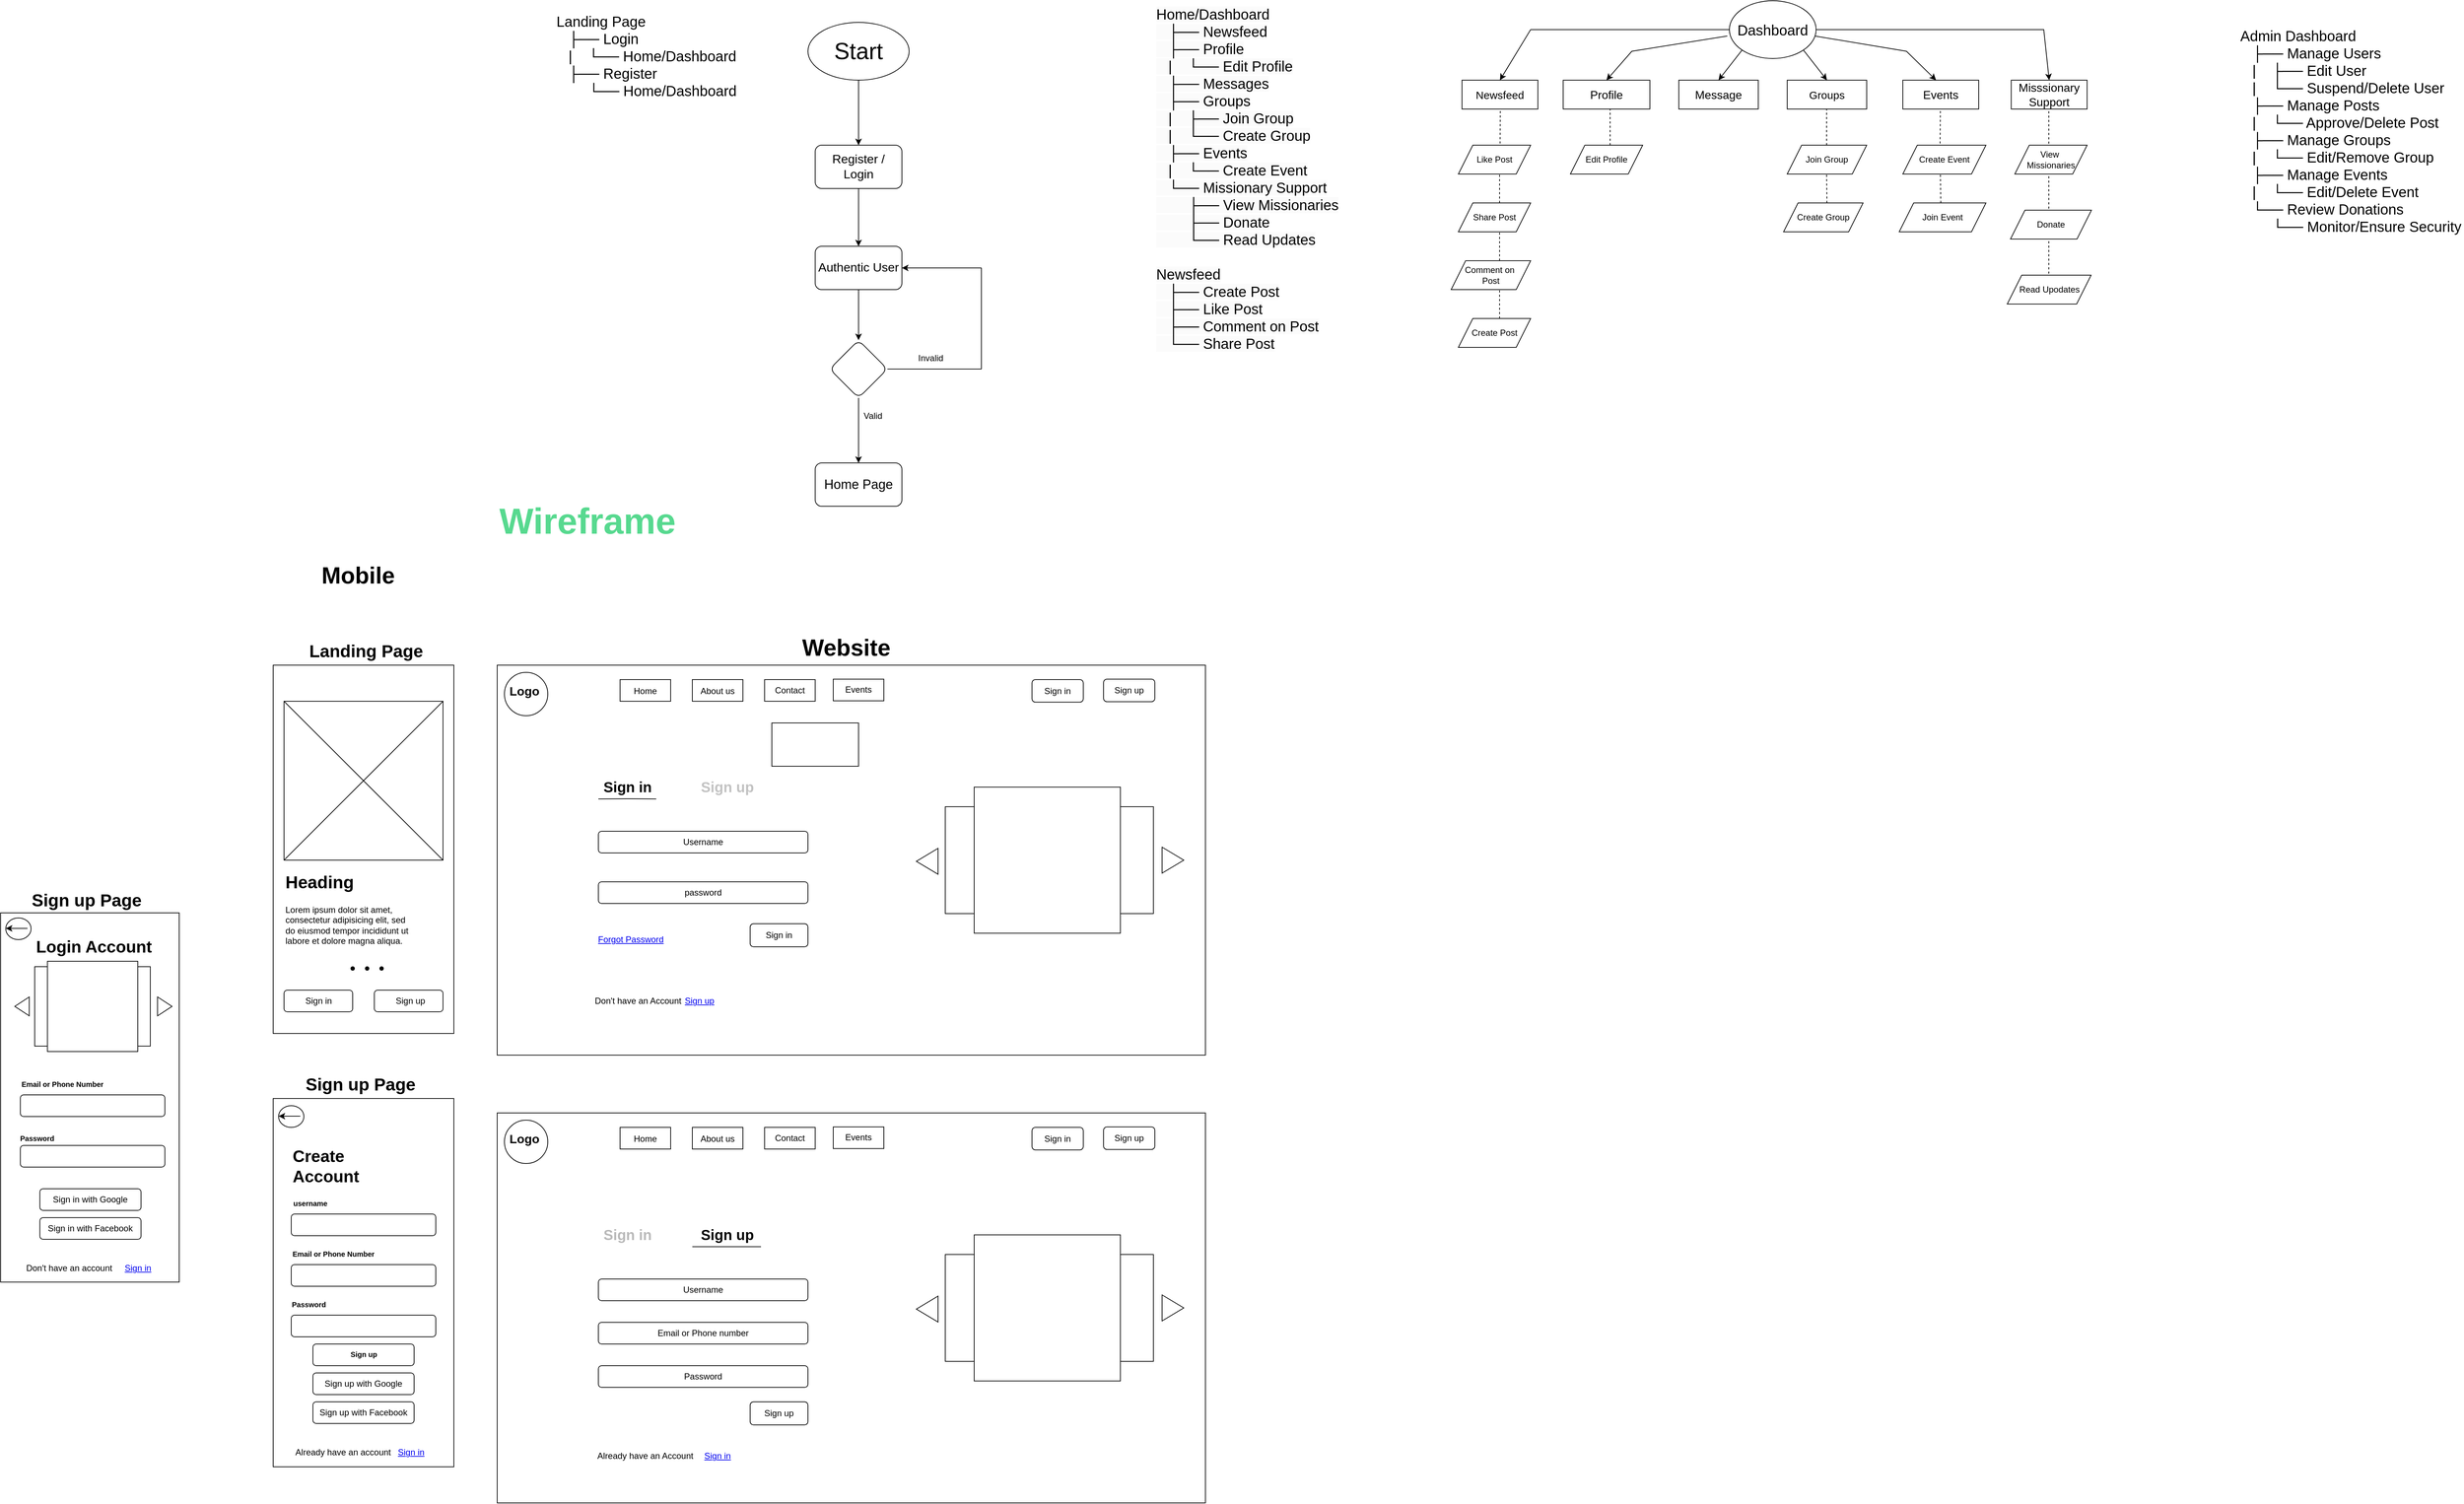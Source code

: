 <mxfile version="24.5.4" type="github">
  <diagram name="Page-1" id="JHUZTtqzL2DoqjdeEEIX">
    <mxGraphModel dx="3230" dy="1258" grid="1" gridSize="10" guides="1" tooltips="1" connect="1" arrows="1" fold="1" page="1" pageScale="1" pageWidth="850" pageHeight="1100" math="0" shadow="0">
      <root>
        <mxCell id="0" />
        <mxCell id="1" parent="0" />
        <mxCell id="w0Oe7IraxlfsJ7JqCGhJ-5" value="" style="edgeStyle=orthogonalEdgeStyle;rounded=0;orthogonalLoop=1;jettySize=auto;html=1;" parent="1" source="w0Oe7IraxlfsJ7JqCGhJ-2" target="w0Oe7IraxlfsJ7JqCGhJ-4" edge="1">
          <mxGeometry relative="1" as="geometry" />
        </mxCell>
        <mxCell id="w0Oe7IraxlfsJ7JqCGhJ-2" value="&lt;font style=&quot;font-size: 32px;&quot;&gt;Start&lt;/font&gt;" style="ellipse;whiteSpace=wrap;html=1;" parent="1" vertex="1">
          <mxGeometry x="370" y="70" width="140" height="80" as="geometry" />
        </mxCell>
        <mxCell id="w0Oe7IraxlfsJ7JqCGhJ-3" style="edgeStyle=orthogonalEdgeStyle;rounded=0;orthogonalLoop=1;jettySize=auto;html=1;exitX=0.5;exitY=1;exitDx=0;exitDy=0;" parent="1" source="w0Oe7IraxlfsJ7JqCGhJ-2" target="w0Oe7IraxlfsJ7JqCGhJ-2" edge="1">
          <mxGeometry relative="1" as="geometry" />
        </mxCell>
        <mxCell id="w0Oe7IraxlfsJ7JqCGhJ-7" value="" style="edgeStyle=orthogonalEdgeStyle;rounded=0;orthogonalLoop=1;jettySize=auto;html=1;" parent="1" source="w0Oe7IraxlfsJ7JqCGhJ-4" target="w0Oe7IraxlfsJ7JqCGhJ-6" edge="1">
          <mxGeometry relative="1" as="geometry" />
        </mxCell>
        <mxCell id="w0Oe7IraxlfsJ7JqCGhJ-4" value="&lt;font style=&quot;font-size: 17px;&quot;&gt;Register / Login&lt;/font&gt;" style="rounded=1;whiteSpace=wrap;html=1;align=center;" parent="1" vertex="1">
          <mxGeometry x="380" y="240" width="120" height="60" as="geometry" />
        </mxCell>
        <mxCell id="w0Oe7IraxlfsJ7JqCGhJ-9" value="" style="edgeStyle=orthogonalEdgeStyle;rounded=0;orthogonalLoop=1;jettySize=auto;html=1;" parent="1" source="w0Oe7IraxlfsJ7JqCGhJ-6" target="w0Oe7IraxlfsJ7JqCGhJ-8" edge="1">
          <mxGeometry relative="1" as="geometry" />
        </mxCell>
        <mxCell id="w0Oe7IraxlfsJ7JqCGhJ-6" value="&lt;font style=&quot;font-size: 17px;&quot;&gt;Authentic User&lt;/font&gt;" style="whiteSpace=wrap;html=1;rounded=1;" parent="1" vertex="1">
          <mxGeometry x="380" y="380" width="120" height="60" as="geometry" />
        </mxCell>
        <mxCell id="w0Oe7IraxlfsJ7JqCGhJ-23" value="" style="edgeStyle=orthogonalEdgeStyle;rounded=0;orthogonalLoop=1;jettySize=auto;html=1;" parent="1" source="w0Oe7IraxlfsJ7JqCGhJ-8" target="w0Oe7IraxlfsJ7JqCGhJ-22" edge="1">
          <mxGeometry relative="1" as="geometry" />
        </mxCell>
        <mxCell id="w0Oe7IraxlfsJ7JqCGhJ-8" value="" style="rhombus;whiteSpace=wrap;html=1;rounded=1;" parent="1" vertex="1">
          <mxGeometry x="400" y="510" width="80" height="80" as="geometry" />
        </mxCell>
        <mxCell id="w0Oe7IraxlfsJ7JqCGhJ-19" value="" style="endArrow=none;html=1;rounded=0;" parent="1" edge="1">
          <mxGeometry width="50" height="50" relative="1" as="geometry">
            <mxPoint x="480" y="550" as="sourcePoint" />
            <mxPoint x="610" y="550" as="targetPoint" />
          </mxGeometry>
        </mxCell>
        <mxCell id="w0Oe7IraxlfsJ7JqCGhJ-20" value="" style="endArrow=none;html=1;rounded=0;" parent="1" edge="1">
          <mxGeometry width="50" height="50" relative="1" as="geometry">
            <mxPoint x="610" y="550" as="sourcePoint" />
            <mxPoint x="610" y="410" as="targetPoint" />
          </mxGeometry>
        </mxCell>
        <mxCell id="w0Oe7IraxlfsJ7JqCGhJ-21" value="" style="endArrow=classic;html=1;rounded=0;entryX=1;entryY=0.5;entryDx=0;entryDy=0;" parent="1" target="w0Oe7IraxlfsJ7JqCGhJ-6" edge="1">
          <mxGeometry width="50" height="50" relative="1" as="geometry">
            <mxPoint x="610" y="410" as="sourcePoint" />
            <mxPoint x="660" y="360" as="targetPoint" />
          </mxGeometry>
        </mxCell>
        <mxCell id="w0Oe7IraxlfsJ7JqCGhJ-22" value="&lt;font style=&quot;font-size: 18px;&quot;&gt;Home Page&lt;/font&gt;" style="rounded=1;whiteSpace=wrap;html=1;" parent="1" vertex="1">
          <mxGeometry x="380" y="680" width="120" height="60" as="geometry" />
        </mxCell>
        <mxCell id="w0Oe7IraxlfsJ7JqCGhJ-24" value="Invalid" style="text;html=1;align=center;verticalAlign=middle;whiteSpace=wrap;rounded=0;" parent="1" vertex="1">
          <mxGeometry x="510" y="520" width="60" height="30" as="geometry" />
        </mxCell>
        <mxCell id="w0Oe7IraxlfsJ7JqCGhJ-25" value="Valid" style="text;html=1;align=center;verticalAlign=middle;whiteSpace=wrap;rounded=0;" parent="1" vertex="1">
          <mxGeometry x="430" y="600" width="60" height="30" as="geometry" />
        </mxCell>
        <mxCell id="jKarugCegfEkJUFhbc2j-1" value="Landing Page&#xa;   ├── Login&#xa;   |    └── Home/Dashboard&#xa;   ├── Register&#xa;        └── Home/Dashboard&#xa; &#xa;" style="text;whiteSpace=wrap;fontSize=20;" parent="1" vertex="1">
          <mxGeometry x="20" y="50" width="290" height="140" as="geometry" />
        </mxCell>
        <mxCell id="jKarugCegfEkJUFhbc2j-2" value="&lt;span style=&quot;color: rgb(0, 0, 0); font-family: Helvetica; font-size: 20px; font-style: normal; font-variant-ligatures: normal; font-variant-caps: normal; font-weight: 400; letter-spacing: normal; orphans: 2; text-align: left; text-indent: 0px; text-transform: none; widows: 2; word-spacing: 0px; -webkit-text-stroke-width: 0px; white-space: normal; background-color: rgb(251, 251, 251); text-decoration-thickness: initial; text-decoration-style: initial; text-decoration-color: initial; display: inline !important; float: none;&quot;&gt;Home/Dashboard&lt;/span&gt;&lt;br style=&quot;forced-color-adjust: none; padding: 0px; margin: 0px; color: rgb(0, 0, 0); font-family: Helvetica; font-size: 20px; font-style: normal; font-variant-ligatures: normal; font-variant-caps: normal; font-weight: 400; letter-spacing: normal; orphans: 2; text-align: left; text-indent: 0px; text-transform: none; widows: 2; word-spacing: 0px; -webkit-text-stroke-width: 0px; white-space: normal; background-color: rgb(251, 251, 251); text-decoration-thickness: initial; text-decoration-style: initial; text-decoration-color: initial;&quot;&gt;&lt;span style=&quot;color: rgb(0, 0, 0); font-family: Helvetica; font-size: 20px; font-style: normal; font-variant-ligatures: normal; font-variant-caps: normal; font-weight: 400; letter-spacing: normal; orphans: 2; text-align: left; text-indent: 0px; text-transform: none; widows: 2; word-spacing: 0px; -webkit-text-stroke-width: 0px; white-space: normal; background-color: rgb(251, 251, 251); text-decoration-thickness: initial; text-decoration-style: initial; text-decoration-color: initial; display: inline !important; float: none;&quot;&gt;&amp;nbsp; &amp;nbsp;├── Newsfeed&lt;/span&gt;&lt;br style=&quot;forced-color-adjust: none; padding: 0px; margin: 0px; color: rgb(0, 0, 0); font-family: Helvetica; font-size: 20px; font-style: normal; font-variant-ligatures: normal; font-variant-caps: normal; font-weight: 400; letter-spacing: normal; orphans: 2; text-align: left; text-indent: 0px; text-transform: none; widows: 2; word-spacing: 0px; -webkit-text-stroke-width: 0px; white-space: normal; background-color: rgb(251, 251, 251); text-decoration-thickness: initial; text-decoration-style: initial; text-decoration-color: initial;&quot;&gt;&lt;span style=&quot;color: rgb(0, 0, 0); font-family: Helvetica; font-size: 20px; font-style: normal; font-variant-ligatures: normal; font-variant-caps: normal; font-weight: 400; letter-spacing: normal; orphans: 2; text-align: left; text-indent: 0px; text-transform: none; widows: 2; word-spacing: 0px; -webkit-text-stroke-width: 0px; white-space: normal; background-color: rgb(251, 251, 251); text-decoration-thickness: initial; text-decoration-style: initial; text-decoration-color: initial; display: inline !important; float: none;&quot;&gt;&amp;nbsp; &amp;nbsp;├── Profile&lt;/span&gt;&lt;br style=&quot;forced-color-adjust: none; padding: 0px; margin: 0px; color: rgb(0, 0, 0); font-family: Helvetica; font-size: 20px; font-style: normal; font-variant-ligatures: normal; font-variant-caps: normal; font-weight: 400; letter-spacing: normal; orphans: 2; text-align: left; text-indent: 0px; text-transform: none; widows: 2; word-spacing: 0px; -webkit-text-stroke-width: 0px; white-space: normal; background-color: rgb(251, 251, 251); text-decoration-thickness: initial; text-decoration-style: initial; text-decoration-color: initial;&quot;&gt;&lt;span style=&quot;color: rgb(0, 0, 0); font-family: Helvetica; font-size: 20px; font-style: normal; font-variant-ligatures: normal; font-variant-caps: normal; font-weight: 400; letter-spacing: normal; orphans: 2; text-align: left; text-indent: 0px; text-transform: none; widows: 2; word-spacing: 0px; -webkit-text-stroke-width: 0px; white-space: normal; background-color: rgb(251, 251, 251); text-decoration-thickness: initial; text-decoration-style: initial; text-decoration-color: initial; display: inline !important; float: none;&quot;&gt;&amp;nbsp; &amp;nbsp;|&amp;nbsp; &amp;nbsp; └── Edit Profile&lt;/span&gt;&lt;br style=&quot;forced-color-adjust: none; padding: 0px; margin: 0px; color: rgb(0, 0, 0); font-family: Helvetica; font-size: 20px; font-style: normal; font-variant-ligatures: normal; font-variant-caps: normal; font-weight: 400; letter-spacing: normal; orphans: 2; text-align: left; text-indent: 0px; text-transform: none; widows: 2; word-spacing: 0px; -webkit-text-stroke-width: 0px; white-space: normal; background-color: rgb(251, 251, 251); text-decoration-thickness: initial; text-decoration-style: initial; text-decoration-color: initial;&quot;&gt;&lt;span style=&quot;color: rgb(0, 0, 0); font-family: Helvetica; font-size: 20px; font-style: normal; font-variant-ligatures: normal; font-variant-caps: normal; font-weight: 400; letter-spacing: normal; orphans: 2; text-align: left; text-indent: 0px; text-transform: none; widows: 2; word-spacing: 0px; -webkit-text-stroke-width: 0px; white-space: normal; background-color: rgb(251, 251, 251); text-decoration-thickness: initial; text-decoration-style: initial; text-decoration-color: initial; display: inline !important; float: none;&quot;&gt;&amp;nbsp; &amp;nbsp;├── Messages&lt;/span&gt;&lt;br style=&quot;forced-color-adjust: none; padding: 0px; margin: 0px; color: rgb(0, 0, 0); font-family: Helvetica; font-size: 20px; font-style: normal; font-variant-ligatures: normal; font-variant-caps: normal; font-weight: 400; letter-spacing: normal; orphans: 2; text-align: left; text-indent: 0px; text-transform: none; widows: 2; word-spacing: 0px; -webkit-text-stroke-width: 0px; white-space: normal; background-color: rgb(251, 251, 251); text-decoration-thickness: initial; text-decoration-style: initial; text-decoration-color: initial;&quot;&gt;&lt;span style=&quot;color: rgb(0, 0, 0); font-family: Helvetica; font-size: 20px; font-style: normal; font-variant-ligatures: normal; font-variant-caps: normal; font-weight: 400; letter-spacing: normal; orphans: 2; text-align: left; text-indent: 0px; text-transform: none; widows: 2; word-spacing: 0px; -webkit-text-stroke-width: 0px; white-space: normal; background-color: rgb(251, 251, 251); text-decoration-thickness: initial; text-decoration-style: initial; text-decoration-color: initial; display: inline !important; float: none;&quot;&gt;&amp;nbsp; &amp;nbsp;├── Groups&lt;/span&gt;&lt;br style=&quot;forced-color-adjust: none; padding: 0px; margin: 0px; color: rgb(0, 0, 0); font-family: Helvetica; font-size: 20px; font-style: normal; font-variant-ligatures: normal; font-variant-caps: normal; font-weight: 400; letter-spacing: normal; orphans: 2; text-align: left; text-indent: 0px; text-transform: none; widows: 2; word-spacing: 0px; -webkit-text-stroke-width: 0px; white-space: normal; background-color: rgb(251, 251, 251); text-decoration-thickness: initial; text-decoration-style: initial; text-decoration-color: initial;&quot;&gt;&lt;span style=&quot;color: rgb(0, 0, 0); font-family: Helvetica; font-size: 20px; font-style: normal; font-variant-ligatures: normal; font-variant-caps: normal; font-weight: 400; letter-spacing: normal; orphans: 2; text-align: left; text-indent: 0px; text-transform: none; widows: 2; word-spacing: 0px; -webkit-text-stroke-width: 0px; white-space: normal; background-color: rgb(251, 251, 251); text-decoration-thickness: initial; text-decoration-style: initial; text-decoration-color: initial; display: inline !important; float: none;&quot;&gt;&amp;nbsp; &amp;nbsp;|&amp;nbsp; &amp;nbsp; ├── Join Group&lt;/span&gt;&lt;br style=&quot;forced-color-adjust: none; padding: 0px; margin: 0px; color: rgb(0, 0, 0); font-family: Helvetica; font-size: 20px; font-style: normal; font-variant-ligatures: normal; font-variant-caps: normal; font-weight: 400; letter-spacing: normal; orphans: 2; text-align: left; text-indent: 0px; text-transform: none; widows: 2; word-spacing: 0px; -webkit-text-stroke-width: 0px; white-space: normal; background-color: rgb(251, 251, 251); text-decoration-thickness: initial; text-decoration-style: initial; text-decoration-color: initial;&quot;&gt;&lt;span style=&quot;color: rgb(0, 0, 0); font-family: Helvetica; font-size: 20px; font-style: normal; font-variant-ligatures: normal; font-variant-caps: normal; font-weight: 400; letter-spacing: normal; orphans: 2; text-align: left; text-indent: 0px; text-transform: none; widows: 2; word-spacing: 0px; -webkit-text-stroke-width: 0px; white-space: normal; background-color: rgb(251, 251, 251); text-decoration-thickness: initial; text-decoration-style: initial; text-decoration-color: initial; display: inline !important; float: none;&quot;&gt;&amp;nbsp; &amp;nbsp;|&amp;nbsp; &amp;nbsp; └── Create Group&lt;/span&gt;&lt;br style=&quot;forced-color-adjust: none; padding: 0px; margin: 0px; color: rgb(0, 0, 0); font-family: Helvetica; font-size: 20px; font-style: normal; font-variant-ligatures: normal; font-variant-caps: normal; font-weight: 400; letter-spacing: normal; orphans: 2; text-align: left; text-indent: 0px; text-transform: none; widows: 2; word-spacing: 0px; -webkit-text-stroke-width: 0px; white-space: normal; background-color: rgb(251, 251, 251); text-decoration-thickness: initial; text-decoration-style: initial; text-decoration-color: initial;&quot;&gt;&lt;span style=&quot;color: rgb(0, 0, 0); font-family: Helvetica; font-size: 20px; font-style: normal; font-variant-ligatures: normal; font-variant-caps: normal; font-weight: 400; letter-spacing: normal; orphans: 2; text-align: left; text-indent: 0px; text-transform: none; widows: 2; word-spacing: 0px; -webkit-text-stroke-width: 0px; white-space: normal; background-color: rgb(251, 251, 251); text-decoration-thickness: initial; text-decoration-style: initial; text-decoration-color: initial; display: inline !important; float: none;&quot;&gt;&amp;nbsp; &amp;nbsp;├── Events&lt;/span&gt;&lt;br style=&quot;forced-color-adjust: none; padding: 0px; margin: 0px; color: rgb(0, 0, 0); font-family: Helvetica; font-size: 20px; font-style: normal; font-variant-ligatures: normal; font-variant-caps: normal; font-weight: 400; letter-spacing: normal; orphans: 2; text-align: left; text-indent: 0px; text-transform: none; widows: 2; word-spacing: 0px; -webkit-text-stroke-width: 0px; white-space: normal; background-color: rgb(251, 251, 251); text-decoration-thickness: initial; text-decoration-style: initial; text-decoration-color: initial;&quot;&gt;&lt;span style=&quot;color: rgb(0, 0, 0); font-family: Helvetica; font-size: 20px; font-style: normal; font-variant-ligatures: normal; font-variant-caps: normal; font-weight: 400; letter-spacing: normal; orphans: 2; text-align: left; text-indent: 0px; text-transform: none; widows: 2; word-spacing: 0px; -webkit-text-stroke-width: 0px; white-space: normal; background-color: rgb(251, 251, 251); text-decoration-thickness: initial; text-decoration-style: initial; text-decoration-color: initial; display: inline !important; float: none;&quot;&gt;&amp;nbsp; &amp;nbsp;|&amp;nbsp; &amp;nbsp; └── Create Event&lt;/span&gt;&lt;br style=&quot;forced-color-adjust: none; padding: 0px; margin: 0px; color: rgb(0, 0, 0); font-family: Helvetica; font-size: 20px; font-style: normal; font-variant-ligatures: normal; font-variant-caps: normal; font-weight: 400; letter-spacing: normal; orphans: 2; text-align: left; text-indent: 0px; text-transform: none; widows: 2; word-spacing: 0px; -webkit-text-stroke-width: 0px; white-space: normal; background-color: rgb(251, 251, 251); text-decoration-thickness: initial; text-decoration-style: initial; text-decoration-color: initial;&quot;&gt;&lt;span style=&quot;color: rgb(0, 0, 0); font-family: Helvetica; font-size: 20px; font-style: normal; font-variant-ligatures: normal; font-variant-caps: normal; font-weight: 400; letter-spacing: normal; orphans: 2; text-align: left; text-indent: 0px; text-transform: none; widows: 2; word-spacing: 0px; -webkit-text-stroke-width: 0px; white-space: normal; background-color: rgb(251, 251, 251); text-decoration-thickness: initial; text-decoration-style: initial; text-decoration-color: initial; display: inline !important; float: none;&quot;&gt;&amp;nbsp; &amp;nbsp;└── Missionary Support&lt;/span&gt;&lt;br style=&quot;forced-color-adjust: none; padding: 0px; margin: 0px; color: rgb(0, 0, 0); font-family: Helvetica; font-size: 20px; font-style: normal; font-variant-ligatures: normal; font-variant-caps: normal; font-weight: 400; letter-spacing: normal; orphans: 2; text-align: left; text-indent: 0px; text-transform: none; widows: 2; word-spacing: 0px; -webkit-text-stroke-width: 0px; white-space: normal; background-color: rgb(251, 251, 251); text-decoration-thickness: initial; text-decoration-style: initial; text-decoration-color: initial;&quot;&gt;&lt;span style=&quot;color: rgb(0, 0, 0); font-family: Helvetica; font-size: 20px; font-style: normal; font-variant-ligatures: normal; font-variant-caps: normal; font-weight: 400; letter-spacing: normal; orphans: 2; text-align: left; text-indent: 0px; text-transform: none; widows: 2; word-spacing: 0px; -webkit-text-stroke-width: 0px; white-space: normal; background-color: rgb(251, 251, 251); text-decoration-thickness: initial; text-decoration-style: initial; text-decoration-color: initial; display: inline !important; float: none;&quot;&gt;&amp;nbsp; &amp;nbsp; &amp;nbsp; &amp;nbsp; ├── View Missionaries&lt;/span&gt;&lt;br style=&quot;forced-color-adjust: none; padding: 0px; margin: 0px; color: rgb(0, 0, 0); font-family: Helvetica; font-size: 20px; font-style: normal; font-variant-ligatures: normal; font-variant-caps: normal; font-weight: 400; letter-spacing: normal; orphans: 2; text-align: left; text-indent: 0px; text-transform: none; widows: 2; word-spacing: 0px; -webkit-text-stroke-width: 0px; white-space: normal; background-color: rgb(251, 251, 251); text-decoration-thickness: initial; text-decoration-style: initial; text-decoration-color: initial;&quot;&gt;&lt;span style=&quot;color: rgb(0, 0, 0); font-family: Helvetica; font-size: 20px; font-style: normal; font-variant-ligatures: normal; font-variant-caps: normal; font-weight: 400; letter-spacing: normal; orphans: 2; text-align: left; text-indent: 0px; text-transform: none; widows: 2; word-spacing: 0px; -webkit-text-stroke-width: 0px; white-space: normal; background-color: rgb(251, 251, 251); text-decoration-thickness: initial; text-decoration-style: initial; text-decoration-color: initial; display: inline !important; float: none;&quot;&gt;&amp;nbsp; &amp;nbsp; &amp;nbsp; &amp;nbsp; ├── Donate&lt;/span&gt;&lt;br style=&quot;forced-color-adjust: none; padding: 0px; margin: 0px; color: rgb(0, 0, 0); font-family: Helvetica; font-size: 20px; font-style: normal; font-variant-ligatures: normal; font-variant-caps: normal; font-weight: 400; letter-spacing: normal; orphans: 2; text-align: left; text-indent: 0px; text-transform: none; widows: 2; word-spacing: 0px; -webkit-text-stroke-width: 0px; white-space: normal; background-color: rgb(251, 251, 251); text-decoration-thickness: initial; text-decoration-style: initial; text-decoration-color: initial;&quot;&gt;&lt;span style=&quot;color: rgb(0, 0, 0); font-family: Helvetica; font-size: 20px; font-style: normal; font-variant-ligatures: normal; font-variant-caps: normal; font-weight: 400; letter-spacing: normal; orphans: 2; text-align: left; text-indent: 0px; text-transform: none; widows: 2; word-spacing: 0px; -webkit-text-stroke-width: 0px; white-space: normal; background-color: rgb(251, 251, 251); text-decoration-thickness: initial; text-decoration-style: initial; text-decoration-color: initial; display: inline !important; float: none;&quot;&gt;&amp;nbsp; &amp;nbsp; &amp;nbsp; &amp;nbsp; └── Read Updates&lt;/span&gt;&lt;br style=&quot;forced-color-adjust: none; padding: 0px; margin: 0px; color: rgb(0, 0, 0); font-family: Helvetica; font-size: 20px; font-style: normal; font-variant-ligatures: normal; font-variant-caps: normal; font-weight: 400; letter-spacing: normal; orphans: 2; text-align: left; text-indent: 0px; text-transform: none; widows: 2; word-spacing: 0px; -webkit-text-stroke-width: 0px; white-space: normal; background-color: rgb(251, 251, 251); text-decoration-thickness: initial; text-decoration-style: initial; text-decoration-color: initial;&quot;&gt;" style="text;whiteSpace=wrap;html=1;" parent="1" vertex="1">
          <mxGeometry x="850" y="40" width="290" height="360" as="geometry" />
        </mxCell>
        <mxCell id="jKarugCegfEkJUFhbc2j-3" value="&lt;span style=&quot;color: rgb(0, 0, 0); font-family: Helvetica; font-size: 20px; font-style: normal; font-variant-ligatures: normal; font-variant-caps: normal; font-weight: 400; letter-spacing: normal; orphans: 2; text-align: left; text-indent: 0px; text-transform: none; widows: 2; word-spacing: 0px; -webkit-text-stroke-width: 0px; white-space: normal; background-color: rgb(251, 251, 251); text-decoration-thickness: initial; text-decoration-style: initial; text-decoration-color: initial; display: inline !important; float: none;&quot;&gt;Newsfeed&lt;/span&gt;&lt;br style=&quot;forced-color-adjust: none; padding: 0px; margin: 0px; color: rgb(0, 0, 0); font-family: Helvetica; font-size: 20px; font-style: normal; font-variant-ligatures: normal; font-variant-caps: normal; font-weight: 400; letter-spacing: normal; orphans: 2; text-align: left; text-indent: 0px; text-transform: none; widows: 2; word-spacing: 0px; -webkit-text-stroke-width: 0px; white-space: normal; background-color: rgb(251, 251, 251); text-decoration-thickness: initial; text-decoration-style: initial; text-decoration-color: initial;&quot;&gt;&lt;span style=&quot;color: rgb(0, 0, 0); font-family: Helvetica; font-size: 20px; font-style: normal; font-variant-ligatures: normal; font-variant-caps: normal; font-weight: 400; letter-spacing: normal; orphans: 2; text-align: left; text-indent: 0px; text-transform: none; widows: 2; word-spacing: 0px; -webkit-text-stroke-width: 0px; white-space: normal; background-color: rgb(251, 251, 251); text-decoration-thickness: initial; text-decoration-style: initial; text-decoration-color: initial; display: inline !important; float: none;&quot;&gt;&amp;nbsp; &amp;nbsp;├── Create Post&lt;/span&gt;&lt;br style=&quot;forced-color-adjust: none; padding: 0px; margin: 0px; color: rgb(0, 0, 0); font-family: Helvetica; font-size: 20px; font-style: normal; font-variant-ligatures: normal; font-variant-caps: normal; font-weight: 400; letter-spacing: normal; orphans: 2; text-align: left; text-indent: 0px; text-transform: none; widows: 2; word-spacing: 0px; -webkit-text-stroke-width: 0px; white-space: normal; background-color: rgb(251, 251, 251); text-decoration-thickness: initial; text-decoration-style: initial; text-decoration-color: initial;&quot;&gt;&lt;span style=&quot;color: rgb(0, 0, 0); font-family: Helvetica; font-size: 20px; font-style: normal; font-variant-ligatures: normal; font-variant-caps: normal; font-weight: 400; letter-spacing: normal; orphans: 2; text-align: left; text-indent: 0px; text-transform: none; widows: 2; word-spacing: 0px; -webkit-text-stroke-width: 0px; white-space: normal; background-color: rgb(251, 251, 251); text-decoration-thickness: initial; text-decoration-style: initial; text-decoration-color: initial; display: inline !important; float: none;&quot;&gt;&amp;nbsp; &amp;nbsp;├── Like Post&lt;/span&gt;&lt;br style=&quot;forced-color-adjust: none; padding: 0px; margin: 0px; color: rgb(0, 0, 0); font-family: Helvetica; font-size: 20px; font-style: normal; font-variant-ligatures: normal; font-variant-caps: normal; font-weight: 400; letter-spacing: normal; orphans: 2; text-align: left; text-indent: 0px; text-transform: none; widows: 2; word-spacing: 0px; -webkit-text-stroke-width: 0px; white-space: normal; background-color: rgb(251, 251, 251); text-decoration-thickness: initial; text-decoration-style: initial; text-decoration-color: initial;&quot;&gt;&lt;span style=&quot;color: rgb(0, 0, 0); font-family: Helvetica; font-size: 20px; font-style: normal; font-variant-ligatures: normal; font-variant-caps: normal; font-weight: 400; letter-spacing: normal; orphans: 2; text-align: left; text-indent: 0px; text-transform: none; widows: 2; word-spacing: 0px; -webkit-text-stroke-width: 0px; white-space: normal; background-color: rgb(251, 251, 251); text-decoration-thickness: initial; text-decoration-style: initial; text-decoration-color: initial; display: inline !important; float: none;&quot;&gt;&amp;nbsp; &amp;nbsp;├── Comment on Post&lt;/span&gt;&lt;br style=&quot;forced-color-adjust: none; padding: 0px; margin: 0px; color: rgb(0, 0, 0); font-family: Helvetica; font-size: 20px; font-style: normal; font-variant-ligatures: normal; font-variant-caps: normal; font-weight: 400; letter-spacing: normal; orphans: 2; text-align: left; text-indent: 0px; text-transform: none; widows: 2; word-spacing: 0px; -webkit-text-stroke-width: 0px; white-space: normal; background-color: rgb(251, 251, 251); text-decoration-thickness: initial; text-decoration-style: initial; text-decoration-color: initial;&quot;&gt;&lt;span style=&quot;color: rgb(0, 0, 0); font-family: Helvetica; font-size: 20px; font-style: normal; font-variant-ligatures: normal; font-variant-caps: normal; font-weight: 400; letter-spacing: normal; orphans: 2; text-align: left; text-indent: 0px; text-transform: none; widows: 2; word-spacing: 0px; -webkit-text-stroke-width: 0px; white-space: normal; background-color: rgb(251, 251, 251); text-decoration-thickness: initial; text-decoration-style: initial; text-decoration-color: initial; display: inline !important; float: none;&quot;&gt;&amp;nbsp; &amp;nbsp;└── Share Post&lt;/span&gt;" style="text;whiteSpace=wrap;html=1;" parent="1" vertex="1">
          <mxGeometry x="850" y="400" width="260" height="140" as="geometry" />
        </mxCell>
        <mxCell id="jKarugCegfEkJUFhbc2j-5" value="Admin Dashboard&#xa;   ├── Manage Users&#xa;   |    ├── Edit User&#xa;   |    └── Suspend/Delete User&#xa;   ├── Manage Posts&#xa;   |    └── Approve/Delete Post&#xa;   ├── Manage Groups&#xa;   |    └── Edit/Remove Group&#xa;   ├── Manage Events&#xa;   |    └── Edit/Delete Event&#xa;   └── Review Donations&#xa;        └── Monitor/Ensure Security" style="text;whiteSpace=wrap;fontSize=20;" parent="1" vertex="1">
          <mxGeometry x="2350" y="70" width="310" height="310" as="geometry" />
        </mxCell>
        <mxCell id="jKarugCegfEkJUFhbc2j-25" value="Create Post" style="shape=parallelogram;perimeter=parallelogramPerimeter;whiteSpace=wrap;html=1;fixedSize=1;" parent="1" vertex="1">
          <mxGeometry x="1270" y="480" width="100" height="40" as="geometry" />
        </mxCell>
        <mxCell id="jKarugCegfEkJUFhbc2j-26" value="Like Post" style="shape=parallelogram;perimeter=parallelogramPerimeter;whiteSpace=wrap;html=1;fixedSize=1;" parent="1" vertex="1">
          <mxGeometry x="1270" y="240" width="100" height="40" as="geometry" />
        </mxCell>
        <mxCell id="jKarugCegfEkJUFhbc2j-28" value="Comment on&amp;nbsp;&lt;div&gt;Post&lt;/div&gt;" style="shape=parallelogram;perimeter=parallelogramPerimeter;whiteSpace=wrap;html=1;fixedSize=1;" parent="1" vertex="1">
          <mxGeometry x="1260" y="400" width="110" height="40" as="geometry" />
        </mxCell>
        <mxCell id="jKarugCegfEkJUFhbc2j-29" value="Share Post" style="shape=parallelogram;perimeter=parallelogramPerimeter;whiteSpace=wrap;html=1;fixedSize=1;" parent="1" vertex="1">
          <mxGeometry x="1270" y="320" width="100" height="40" as="geometry" />
        </mxCell>
        <mxCell id="jKarugCegfEkJUFhbc2j-7" value="&lt;font style=&quot;font-size: 15px;&quot;&gt;Newsfeed&lt;/font&gt;" style="rounded=0;whiteSpace=wrap;html=1;" parent="1" vertex="1">
          <mxGeometry x="1275" y="150" width="105" height="40" as="geometry" />
        </mxCell>
        <mxCell id="jKarugCegfEkJUFhbc2j-6" value="&lt;font style=&quot;font-size: 20px;&quot;&gt;Dashboard&lt;/font&gt;" style="ellipse;whiteSpace=wrap;html=1;" parent="1" vertex="1">
          <mxGeometry x="1645" y="40" width="120" height="80" as="geometry" />
        </mxCell>
        <mxCell id="jKarugCegfEkJUFhbc2j-8" value="&lt;font style=&quot;font-size: 16px;&quot;&gt;Profile&lt;/font&gt;" style="rounded=0;whiteSpace=wrap;html=1;" parent="1" vertex="1">
          <mxGeometry x="1415" y="150" width="120" height="40" as="geometry" />
        </mxCell>
        <mxCell id="jKarugCegfEkJUFhbc2j-9" value="&lt;font style=&quot;font-size: 16px;&quot;&gt;Message&lt;/font&gt;" style="rounded=0;whiteSpace=wrap;html=1;" parent="1" vertex="1">
          <mxGeometry x="1575" y="150" width="110" height="40" as="geometry" />
        </mxCell>
        <mxCell id="jKarugCegfEkJUFhbc2j-10" value="&lt;font style=&quot;font-size: 15px;&quot;&gt;Groups&lt;/font&gt;" style="rounded=0;whiteSpace=wrap;html=1;" parent="1" vertex="1">
          <mxGeometry x="1725" y="150" width="110" height="40" as="geometry" />
        </mxCell>
        <mxCell id="jKarugCegfEkJUFhbc2j-11" value="&lt;font style=&quot;font-size: 16px;&quot;&gt;Events&lt;/font&gt;" style="rounded=0;whiteSpace=wrap;html=1;" parent="1" vertex="1">
          <mxGeometry x="1885" y="150" width="105" height="40" as="geometry" />
        </mxCell>
        <mxCell id="jKarugCegfEkJUFhbc2j-12" value="&lt;font style=&quot;font-size: 16px;&quot;&gt;Misssionary Support&lt;/font&gt;" style="rounded=0;whiteSpace=wrap;html=1;" parent="1" vertex="1">
          <mxGeometry x="2035" y="150" width="105" height="40" as="geometry" />
        </mxCell>
        <mxCell id="jKarugCegfEkJUFhbc2j-37" value="Edit Profile" style="shape=parallelogram;perimeter=parallelogramPerimeter;whiteSpace=wrap;html=1;fixedSize=1;" parent="1" vertex="1">
          <mxGeometry x="1425" y="240" width="100" height="40" as="geometry" />
        </mxCell>
        <mxCell id="jKarugCegfEkJUFhbc2j-38" value="Join Group" style="shape=parallelogram;perimeter=parallelogramPerimeter;whiteSpace=wrap;html=1;fixedSize=1;" parent="1" vertex="1">
          <mxGeometry x="1725" y="240" width="110" height="40" as="geometry" />
        </mxCell>
        <mxCell id="jKarugCegfEkJUFhbc2j-39" value="Create Group" style="shape=parallelogram;perimeter=parallelogramPerimeter;whiteSpace=wrap;html=1;fixedSize=1;" parent="1" vertex="1">
          <mxGeometry x="1720" y="320" width="110" height="40" as="geometry" />
        </mxCell>
        <mxCell id="jKarugCegfEkJUFhbc2j-40" value="Create Event" style="shape=parallelogram;perimeter=parallelogramPerimeter;whiteSpace=wrap;html=1;fixedSize=1;" parent="1" vertex="1">
          <mxGeometry x="1885" y="240" width="115" height="40" as="geometry" />
        </mxCell>
        <mxCell id="jKarugCegfEkJUFhbc2j-41" value="Join Event" style="shape=parallelogram;perimeter=parallelogramPerimeter;whiteSpace=wrap;html=1;fixedSize=1;" parent="1" vertex="1">
          <mxGeometry x="1880" y="320" width="120" height="40" as="geometry" />
        </mxCell>
        <mxCell id="jKarugCegfEkJUFhbc2j-43" value="View&amp;nbsp;&lt;div&gt;Missionaries&lt;/div&gt;" style="shape=parallelogram;perimeter=parallelogramPerimeter;whiteSpace=wrap;html=1;fixedSize=1;" parent="1" vertex="1">
          <mxGeometry x="2040" y="240" width="100" height="40" as="geometry" />
        </mxCell>
        <mxCell id="jKarugCegfEkJUFhbc2j-44" value="Donate" style="shape=parallelogram;perimeter=parallelogramPerimeter;whiteSpace=wrap;html=1;fixedSize=1;" parent="1" vertex="1">
          <mxGeometry x="2034" y="330" width="112" height="40" as="geometry" />
        </mxCell>
        <mxCell id="jKarugCegfEkJUFhbc2j-45" value="Read Upodates" style="shape=parallelogram;perimeter=parallelogramPerimeter;whiteSpace=wrap;html=1;fixedSize=1;" parent="1" vertex="1">
          <mxGeometry x="2029.5" y="420" width="116" height="40" as="geometry" />
        </mxCell>
        <mxCell id="jKarugCegfEkJUFhbc2j-46" value="" style="endArrow=classic;html=1;rounded=0;exitX=0;exitY=0.5;exitDx=0;exitDy=0;entryX=0.5;entryY=0;entryDx=0;entryDy=0;" parent="1" source="jKarugCegfEkJUFhbc2j-6" target="jKarugCegfEkJUFhbc2j-7" edge="1">
          <mxGeometry width="50" height="50" relative="1" as="geometry">
            <mxPoint x="1590" y="80" as="sourcePoint" />
            <mxPoint x="1640" y="30" as="targetPoint" />
            <Array as="points">
              <mxPoint x="1370" y="80" />
            </Array>
          </mxGeometry>
        </mxCell>
        <mxCell id="jKarugCegfEkJUFhbc2j-47" value="" style="endArrow=classic;html=1;rounded=0;exitX=-0.024;exitY=0.611;exitDx=0;exitDy=0;exitPerimeter=0;entryX=0.5;entryY=0;entryDx=0;entryDy=0;" parent="1" source="jKarugCegfEkJUFhbc2j-6" target="jKarugCegfEkJUFhbc2j-8" edge="1">
          <mxGeometry width="50" height="50" relative="1" as="geometry">
            <mxPoint x="1540" y="130" as="sourcePoint" />
            <mxPoint x="1590" y="80" as="targetPoint" />
            <Array as="points">
              <mxPoint x="1510" y="110" />
            </Array>
          </mxGeometry>
        </mxCell>
        <mxCell id="jKarugCegfEkJUFhbc2j-48" value="" style="endArrow=classic;html=1;rounded=0;exitX=0;exitY=1;exitDx=0;exitDy=0;entryX=0.5;entryY=0;entryDx=0;entryDy=0;" parent="1" source="jKarugCegfEkJUFhbc2j-6" target="jKarugCegfEkJUFhbc2j-9" edge="1">
          <mxGeometry width="50" height="50" relative="1" as="geometry">
            <mxPoint x="1540" y="160" as="sourcePoint" />
            <mxPoint x="1590" y="110" as="targetPoint" />
          </mxGeometry>
        </mxCell>
        <mxCell id="jKarugCegfEkJUFhbc2j-49" value="" style="endArrow=classic;html=1;rounded=0;exitX=1;exitY=1;exitDx=0;exitDy=0;entryX=0.5;entryY=0;entryDx=0;entryDy=0;" parent="1" source="jKarugCegfEkJUFhbc2j-6" target="jKarugCegfEkJUFhbc2j-10" edge="1">
          <mxGeometry width="50" height="50" relative="1" as="geometry">
            <mxPoint x="1820" y="130" as="sourcePoint" />
            <mxPoint x="1870" y="80" as="targetPoint" />
          </mxGeometry>
        </mxCell>
        <mxCell id="jKarugCegfEkJUFhbc2j-50" value="" style="endArrow=classic;html=1;rounded=0;entryX=0.5;entryY=0;entryDx=0;entryDy=0;exitX=0.985;exitY=0.611;exitDx=0;exitDy=0;exitPerimeter=0;" parent="1" source="jKarugCegfEkJUFhbc2j-6" edge="1">
          <mxGeometry width="50" height="50" relative="1" as="geometry">
            <mxPoint x="1770" y="90" as="sourcePoint" />
            <mxPoint x="1930.94" y="150" as="targetPoint" />
            <Array as="points">
              <mxPoint x="1890" y="110" />
            </Array>
          </mxGeometry>
        </mxCell>
        <mxCell id="jKarugCegfEkJUFhbc2j-51" value="" style="endArrow=classic;html=1;rounded=0;exitX=1;exitY=0.5;exitDx=0;exitDy=0;entryX=0.5;entryY=0;entryDx=0;entryDy=0;" parent="1" source="jKarugCegfEkJUFhbc2j-6" target="jKarugCegfEkJUFhbc2j-12" edge="1">
          <mxGeometry width="50" height="50" relative="1" as="geometry">
            <mxPoint x="2030" y="110" as="sourcePoint" />
            <mxPoint x="2080" y="60" as="targetPoint" />
            <Array as="points">
              <mxPoint x="2080" y="80" />
            </Array>
          </mxGeometry>
        </mxCell>
        <mxCell id="jKarugCegfEkJUFhbc2j-52" value="" style="endArrow=none;dashed=1;html=1;rounded=0;exitX=0.577;exitY=-0.055;exitDx=0;exitDy=0;exitPerimeter=0;" parent="1" source="jKarugCegfEkJUFhbc2j-26" edge="1">
          <mxGeometry width="50" height="50" relative="1" as="geometry">
            <mxPoint x="1280" y="240" as="sourcePoint" />
            <mxPoint x="1328" y="190" as="targetPoint" />
          </mxGeometry>
        </mxCell>
        <mxCell id="jKarugCegfEkJUFhbc2j-53" value="" style="endArrow=none;dashed=1;html=1;rounded=0;exitX=0.577;exitY=-0.055;exitDx=0;exitDy=0;exitPerimeter=0;" parent="1" edge="1">
          <mxGeometry width="50" height="50" relative="1" as="geometry">
            <mxPoint x="1327" y="320" as="sourcePoint" />
            <mxPoint x="1327" y="280" as="targetPoint" />
          </mxGeometry>
        </mxCell>
        <mxCell id="jKarugCegfEkJUFhbc2j-54" value="" style="endArrow=none;dashed=1;html=1;rounded=0;exitX=0.577;exitY=-0.055;exitDx=0;exitDy=0;exitPerimeter=0;" parent="1" edge="1">
          <mxGeometry width="50" height="50" relative="1" as="geometry">
            <mxPoint x="1327" y="400" as="sourcePoint" />
            <mxPoint x="1327" y="360" as="targetPoint" />
          </mxGeometry>
        </mxCell>
        <mxCell id="jKarugCegfEkJUFhbc2j-57" value="" style="endArrow=none;dashed=1;html=1;rounded=0;exitX=0.577;exitY=-0.055;exitDx=0;exitDy=0;exitPerimeter=0;" parent="1" edge="1">
          <mxGeometry width="50" height="50" relative="1" as="geometry">
            <mxPoint x="1327" y="480" as="sourcePoint" />
            <mxPoint x="1327" y="440" as="targetPoint" />
          </mxGeometry>
        </mxCell>
        <mxCell id="jKarugCegfEkJUFhbc2j-58" value="" style="endArrow=none;dashed=1;html=1;rounded=0;" parent="1" edge="1">
          <mxGeometry width="50" height="50" relative="1" as="geometry">
            <mxPoint x="1480" y="240" as="sourcePoint" />
            <mxPoint x="1480" y="190" as="targetPoint" />
          </mxGeometry>
        </mxCell>
        <mxCell id="jKarugCegfEkJUFhbc2j-59" value="" style="endArrow=none;dashed=1;html=1;rounded=0;" parent="1" edge="1">
          <mxGeometry width="50" height="50" relative="1" as="geometry">
            <mxPoint x="1779.5" y="240" as="sourcePoint" />
            <mxPoint x="1779.5" y="190" as="targetPoint" />
          </mxGeometry>
        </mxCell>
        <mxCell id="jKarugCegfEkJUFhbc2j-60" value="" style="endArrow=none;dashed=1;html=1;rounded=0;" parent="1" edge="1">
          <mxGeometry width="50" height="50" relative="1" as="geometry">
            <mxPoint x="1780" y="320" as="sourcePoint" />
            <mxPoint x="1779.5" y="280" as="targetPoint" />
          </mxGeometry>
        </mxCell>
        <mxCell id="jKarugCegfEkJUFhbc2j-61" value="" style="endArrow=none;dashed=1;html=1;rounded=0;exitX=0.448;exitY=-0.055;exitDx=0;exitDy=0;exitPerimeter=0;" parent="1" source="jKarugCegfEkJUFhbc2j-40" edge="1">
          <mxGeometry width="50" height="50" relative="1" as="geometry">
            <mxPoint x="1940" y="230" as="sourcePoint" />
            <mxPoint x="1937" y="190" as="targetPoint" />
          </mxGeometry>
        </mxCell>
        <mxCell id="jKarugCegfEkJUFhbc2j-63" value="" style="endArrow=none;dashed=1;html=1;rounded=0;" parent="1" edge="1">
          <mxGeometry width="50" height="50" relative="1" as="geometry">
            <mxPoint x="1937.5" y="320" as="sourcePoint" />
            <mxPoint x="1937" y="280" as="targetPoint" />
          </mxGeometry>
        </mxCell>
        <mxCell id="jKarugCegfEkJUFhbc2j-64" value="" style="endArrow=none;dashed=1;html=1;rounded=0;exitX=0.448;exitY=-0.055;exitDx=0;exitDy=0;exitPerimeter=0;" parent="1" edge="1">
          <mxGeometry width="50" height="50" relative="1" as="geometry">
            <mxPoint x="2087" y="238" as="sourcePoint" />
            <mxPoint x="2087" y="190" as="targetPoint" />
          </mxGeometry>
        </mxCell>
        <mxCell id="jKarugCegfEkJUFhbc2j-65" value="" style="endArrow=none;dashed=1;html=1;rounded=0;exitX=0.448;exitY=-0.055;exitDx=0;exitDy=0;exitPerimeter=0;" parent="1" edge="1">
          <mxGeometry width="50" height="50" relative="1" as="geometry">
            <mxPoint x="2087" y="328" as="sourcePoint" />
            <mxPoint x="2087" y="280" as="targetPoint" />
          </mxGeometry>
        </mxCell>
        <mxCell id="jKarugCegfEkJUFhbc2j-66" value="" style="endArrow=none;dashed=1;html=1;rounded=0;exitX=0.448;exitY=-0.055;exitDx=0;exitDy=0;exitPerimeter=0;" parent="1" edge="1">
          <mxGeometry width="50" height="50" relative="1" as="geometry">
            <mxPoint x="2087" y="418" as="sourcePoint" />
            <mxPoint x="2087" y="370" as="targetPoint" />
          </mxGeometry>
        </mxCell>
        <mxCell id="jKarugCegfEkJUFhbc2j-68" value="&lt;b&gt;&lt;font color=&quot;#57d98f&quot; style=&quot;font-size: 50px;&quot;&gt;Wireframe&lt;/font&gt;&lt;/b&gt;" style="text;html=1;align=center;verticalAlign=middle;whiteSpace=wrap;rounded=0;" parent="1" vertex="1">
          <mxGeometry x="-80" y="700" width="290" height="120" as="geometry" />
        </mxCell>
        <mxCell id="jKarugCegfEkJUFhbc2j-76" value="&lt;font style=&quot;font-size: 15px;&quot;&gt;Logo&lt;/font&gt;" style="text;html=1;align=center;verticalAlign=middle;whiteSpace=wrap;rounded=0;" parent="1" vertex="1">
          <mxGeometry x="-200" y="1040" width="60" height="30" as="geometry" />
        </mxCell>
        <mxCell id="jKarugCegfEkJUFhbc2j-84" value="&lt;font style=&quot;font-size: 16px;&quot;&gt;Guideline Text&lt;/font&gt;" style="text;html=1;align=center;verticalAlign=middle;whiteSpace=wrap;rounded=0;" parent="1" vertex="1">
          <mxGeometry x="-240" y="1300" width="120" height="30" as="geometry" />
        </mxCell>
        <mxCell id="jKarugCegfEkJUFhbc2j-71" value="" style="rounded=0;whiteSpace=wrap;html=1;rotation=90;movable=0;resizable=0;rotatable=0;deletable=0;editable=0;locked=1;connectable=0;" parent="1" vertex="1">
          <mxGeometry x="-500" y="1090" width="510" height="250" as="geometry" />
        </mxCell>
        <mxCell id="jKarugCegfEkJUFhbc2j-73" value="" style="whiteSpace=wrap;html=1;aspect=fixed;" parent="1" vertex="1">
          <mxGeometry x="-355" y="1010" width="220" height="220" as="geometry" />
        </mxCell>
        <mxCell id="jKarugCegfEkJUFhbc2j-74" value="" style="endArrow=none;html=1;rounded=0;entryX=1;entryY=0;entryDx=0;entryDy=0;exitX=0;exitY=1;exitDx=0;exitDy=0;" parent="1" source="jKarugCegfEkJUFhbc2j-73" target="jKarugCegfEkJUFhbc2j-73" edge="1">
          <mxGeometry width="50" height="50" relative="1" as="geometry">
            <mxPoint x="-190" y="1070" as="sourcePoint" />
            <mxPoint x="-140" y="1020" as="targetPoint" />
          </mxGeometry>
        </mxCell>
        <mxCell id="jKarugCegfEkJUFhbc2j-75" value="" style="endArrow=none;html=1;rounded=0;exitX=0;exitY=0;exitDx=0;exitDy=0;entryX=1;entryY=1;entryDx=0;entryDy=0;" parent="1" source="jKarugCegfEkJUFhbc2j-73" target="jKarugCegfEkJUFhbc2j-73" edge="1">
          <mxGeometry width="50" height="50" relative="1" as="geometry">
            <mxPoint x="-320" y="1080" as="sourcePoint" />
            <mxPoint x="-270" y="1030" as="targetPoint" />
          </mxGeometry>
        </mxCell>
        <mxCell id="jKarugCegfEkJUFhbc2j-78" value="" style="shape=waypoint;sketch=0;fillStyle=solid;size=6;pointerEvents=1;points=[];fillColor=none;resizable=0;rotatable=0;perimeter=centerPerimeter;snapToPoint=1;" parent="1" vertex="1">
          <mxGeometry x="-270" y="1370" width="20" height="20" as="geometry" />
        </mxCell>
        <mxCell id="jKarugCegfEkJUFhbc2j-79" value="" style="shape=waypoint;sketch=0;fillStyle=solid;size=6;pointerEvents=1;points=[];fillColor=none;resizable=0;rotatable=0;perimeter=centerPerimeter;snapToPoint=1;" parent="1" vertex="1">
          <mxGeometry x="-250" y="1370" width="20" height="20" as="geometry" />
        </mxCell>
        <mxCell id="jKarugCegfEkJUFhbc2j-80" value="" style="shape=waypoint;sketch=0;fillStyle=solid;size=6;pointerEvents=1;points=[];fillColor=none;resizable=0;rotatable=0;perimeter=centerPerimeter;snapToPoint=1;" parent="1" vertex="1">
          <mxGeometry x="-230" y="1370" width="20" height="20" as="geometry" />
        </mxCell>
        <mxCell id="jKarugCegfEkJUFhbc2j-81" value="" style="rounded=1;whiteSpace=wrap;html=1;" parent="1" vertex="1">
          <mxGeometry x="-355" y="1410" width="95" height="30" as="geometry" />
        </mxCell>
        <mxCell id="jKarugCegfEkJUFhbc2j-82" value="" style="rounded=1;whiteSpace=wrap;html=1;" parent="1" vertex="1">
          <mxGeometry x="-230" y="1410" width="95" height="30" as="geometry" />
        </mxCell>
        <mxCell id="jKarugCegfEkJUFhbc2j-83" value="&lt;h1 style=&quot;margin-top: 0px;&quot;&gt;Heading&lt;/h1&gt;&lt;p&gt;Lorem ipsum dolor sit amet, consectetur adipisicing elit, sed do eiusmod tempor incididunt ut labore et dolore magna aliqua.&lt;/p&gt;" style="text;html=1;whiteSpace=wrap;overflow=hidden;rounded=0;" parent="1" vertex="1">
          <mxGeometry x="-355" y="1240" width="180" height="120" as="geometry" />
        </mxCell>
        <mxCell id="jKarugCegfEkJUFhbc2j-85" value="Sign in" style="text;html=1;align=center;verticalAlign=middle;whiteSpace=wrap;rounded=0;" parent="1" vertex="1">
          <mxGeometry x="-357.5" y="1410" width="100" height="30" as="geometry" />
        </mxCell>
        <mxCell id="jKarugCegfEkJUFhbc2j-87" value="Sign up" style="text;html=1;align=center;verticalAlign=middle;whiteSpace=wrap;rounded=0;" parent="1" vertex="1">
          <mxGeometry x="-225" y="1410" width="90" height="30" as="geometry" />
        </mxCell>
        <mxCell id="jKarugCegfEkJUFhbc2j-108" value="&lt;h1 style=&quot;margin-top: 0px;&quot;&gt;Landing Page&lt;/h1&gt;" style="text;html=1;whiteSpace=wrap;overflow=hidden;rounded=0;" parent="1" vertex="1">
          <mxGeometry x="-322.5" y="920" width="165" height="40" as="geometry" />
        </mxCell>
        <mxCell id="jKarugCegfEkJUFhbc2j-90" value="" style="rounded=0;whiteSpace=wrap;html=1;rotation=90;movable=0;resizable=0;rotatable=0;deletable=0;editable=0;locked=1;connectable=0;" parent="1" vertex="1">
          <mxGeometry x="-500" y="1690" width="510" height="250" as="geometry" />
        </mxCell>
        <mxCell id="jKarugCegfEkJUFhbc2j-93" value="&lt;h1 style=&quot;margin-top: 0px; font-size: 18px;&quot;&gt;&lt;font style=&quot;font-size: 23px;&quot;&gt;Create Account&lt;/font&gt;&lt;/h1&gt;&lt;p style=&quot;font-size: 18px;&quot;&gt;&lt;br&gt;&lt;/p&gt;" style="text;html=1;whiteSpace=wrap;overflow=hidden;rounded=0;" parent="1" vertex="1">
          <mxGeometry x="-345" y="1620" width="115" height="60" as="geometry" />
        </mxCell>
        <mxCell id="jKarugCegfEkJUFhbc2j-112" value="" style="group" parent="1" vertex="1" connectable="0">
          <mxGeometry x="-345" y="1690" width="200" height="200" as="geometry" />
        </mxCell>
        <mxCell id="jKarugCegfEkJUFhbc2j-94" value="" style="rounded=1;whiteSpace=wrap;html=1;glass=0;shadow=0;" parent="jKarugCegfEkJUFhbc2j-112" vertex="1">
          <mxGeometry y="30" width="200" height="30" as="geometry" />
        </mxCell>
        <mxCell id="jKarugCegfEkJUFhbc2j-95" value="" style="rounded=1;whiteSpace=wrap;html=1;" parent="jKarugCegfEkJUFhbc2j-112" vertex="1">
          <mxGeometry y="100" width="200" height="30" as="geometry" />
        </mxCell>
        <mxCell id="jKarugCegfEkJUFhbc2j-96" style="edgeStyle=orthogonalEdgeStyle;rounded=0;orthogonalLoop=1;jettySize=auto;html=1;exitX=0.5;exitY=1;exitDx=0;exitDy=0;" parent="jKarugCegfEkJUFhbc2j-112" source="jKarugCegfEkJUFhbc2j-94" target="jKarugCegfEkJUFhbc2j-94" edge="1">
          <mxGeometry relative="1" as="geometry" />
        </mxCell>
        <mxCell id="jKarugCegfEkJUFhbc2j-97" value="&lt;span style=&quot;font-size: 10px;&quot;&gt;&lt;b&gt;username&lt;/b&gt;&lt;/span&gt;" style="text;html=1;align=center;verticalAlign=middle;whiteSpace=wrap;rounded=0;" parent="jKarugCegfEkJUFhbc2j-112" vertex="1">
          <mxGeometry x="3" width="47" height="30" as="geometry" />
        </mxCell>
        <mxCell id="jKarugCegfEkJUFhbc2j-98" value="&lt;span style=&quot;font-size: 10px;&quot;&gt;&lt;b&gt;Email or Phone Number&lt;/b&gt;&lt;/span&gt;" style="text;html=1;align=center;verticalAlign=middle;whiteSpace=wrap;rounded=0;" parent="jKarugCegfEkJUFhbc2j-112" vertex="1">
          <mxGeometry y="70" width="117" height="30" as="geometry" />
        </mxCell>
        <mxCell id="jKarugCegfEkJUFhbc2j-106" value="" style="rounded=1;whiteSpace=wrap;html=1;" parent="jKarugCegfEkJUFhbc2j-112" vertex="1">
          <mxGeometry y="170" width="200" height="30" as="geometry" />
        </mxCell>
        <mxCell id="jKarugCegfEkJUFhbc2j-107" value="&lt;span style=&quot;font-size: 10px;&quot;&gt;&lt;b&gt;Password&lt;/b&gt;&lt;/span&gt;" style="text;html=1;align=center;verticalAlign=middle;whiteSpace=wrap;rounded=0;" parent="jKarugCegfEkJUFhbc2j-112" vertex="1">
          <mxGeometry x="0.5" y="140" width="47" height="30" as="geometry" />
        </mxCell>
        <mxCell id="jKarugCegfEkJUFhbc2j-119" value="" style="group" parent="1" vertex="1" connectable="0">
          <mxGeometry x="-341.25" y="2030" width="192.5" height="40" as="geometry" />
        </mxCell>
        <mxCell id="jKarugCegfEkJUFhbc2j-115" value="Already have an account&amp;nbsp;" style="text;html=1;align=center;verticalAlign=middle;whiteSpace=wrap;rounded=0;" parent="jKarugCegfEkJUFhbc2j-119" vertex="1">
          <mxGeometry y="5" width="138.5" height="30" as="geometry" />
        </mxCell>
        <UserObject label="Sign in" link="https://www.draw.io" id="jKarugCegfEkJUFhbc2j-116">
          <mxCell style="text;html=1;strokeColor=none;fillColor=none;whiteSpace=wrap;align=center;verticalAlign=middle;fontColor=#0000EE;fontStyle=4;" parent="jKarugCegfEkJUFhbc2j-119" vertex="1">
            <mxGeometry x="132.5" width="60" height="40" as="geometry" />
          </mxCell>
        </UserObject>
        <mxCell id="jKarugCegfEkJUFhbc2j-109" value="&lt;h1 style=&quot;margin-top: 0px;&quot;&gt;Sign up Page&lt;/h1&gt;" style="text;html=1;whiteSpace=wrap;overflow=hidden;rounded=0;" parent="1" vertex="1">
          <mxGeometry x="-327.5" y="1520" width="165" height="40" as="geometry" />
        </mxCell>
        <mxCell id="jKarugCegfEkJUFhbc2j-114" value="Sign up with Facebook" style="rounded=1;whiteSpace=wrap;html=1;container=0;" parent="1" vertex="1">
          <mxGeometry x="-315" y="1980" width="140" height="30" as="geometry" />
        </mxCell>
        <mxCell id="jKarugCegfEkJUFhbc2j-126" value="Sign up with Google" style="rounded=1;whiteSpace=wrap;html=1;container=0;" parent="1" vertex="1">
          <mxGeometry x="-315" y="1940" width="140" height="30" as="geometry" />
        </mxCell>
        <mxCell id="jKarugCegfEkJUFhbc2j-111" value="" style="rounded=1;whiteSpace=wrap;html=1;container=0;" parent="1" vertex="1">
          <mxGeometry x="-315" y="1900" width="140" height="30" as="geometry" />
        </mxCell>
        <mxCell id="jKarugCegfEkJUFhbc2j-113" value="&lt;span style=&quot;font-size: 10px;&quot;&gt;Sign up&lt;/span&gt;" style="text;strokeColor=none;fillColor=none;html=1;fontSize=24;fontStyle=1;verticalAlign=middle;align=center;container=0;" parent="1" vertex="1">
          <mxGeometry x="-295" y="1890" width="100" height="40" as="geometry" />
        </mxCell>
        <mxCell id="jKarugCegfEkJUFhbc2j-150" value="" style="group" parent="1" vertex="1" connectable="0">
          <mxGeometry x="-362.5" y="1570" width="35" height="30" as="geometry" />
        </mxCell>
        <mxCell id="jKarugCegfEkJUFhbc2j-91" value="" style="ellipse;whiteSpace=wrap;html=1;" parent="jKarugCegfEkJUFhbc2j-150" vertex="1">
          <mxGeometry width="35" height="30" as="geometry" />
        </mxCell>
        <mxCell id="jKarugCegfEkJUFhbc2j-92" value="" style="endArrow=classic;html=1;rounded=0;" parent="jKarugCegfEkJUFhbc2j-150" edge="1">
          <mxGeometry width="50" height="50" relative="1" as="geometry">
            <mxPoint x="30" y="14.5" as="sourcePoint" />
            <mxPoint y="14.5" as="targetPoint" />
          </mxGeometry>
        </mxCell>
        <mxCell id="jKarugCegfEkJUFhbc2j-221" value="&lt;h1 style=&quot;margin-top: 0px;&quot;&gt;&lt;font style=&quot;font-size: 32px;&quot;&gt;Mobile&lt;/font&gt;&lt;/h1&gt;" style="text;html=1;whiteSpace=wrap;overflow=hidden;rounded=0;" parent="1" vertex="1">
          <mxGeometry x="-305" y="810" width="160" height="60" as="geometry" />
        </mxCell>
        <mxCell id="jKarugCegfEkJUFhbc2j-121" value="" style="rounded=0;whiteSpace=wrap;html=1;rotation=90;movable=0;resizable=0;rotatable=0;deletable=0;editable=0;locked=1;connectable=0;" parent="1" vertex="1">
          <mxGeometry x="-879.22" y="1435" width="511.25" height="247.19" as="geometry" />
        </mxCell>
        <mxCell id="jKarugCegfEkJUFhbc2j-122" value="&lt;h1 style=&quot;margin-top: 0px;&quot;&gt;Sign up Page&lt;/h1&gt;" style="text;html=1;whiteSpace=wrap;overflow=hidden;rounded=0;" parent="1" vertex="1">
          <mxGeometry x="-706.1" y="1265" width="165" height="40" as="geometry" />
        </mxCell>
        <mxCell id="jKarugCegfEkJUFhbc2j-146" value="" style="group" parent="1" vertex="1" connectable="0">
          <mxGeometry x="-719.85" y="1775" width="192.5" height="40" as="geometry" />
        </mxCell>
        <mxCell id="jKarugCegfEkJUFhbc2j-147" value="Don&#39;t have an account&amp;nbsp;" style="text;html=1;align=center;verticalAlign=middle;whiteSpace=wrap;rounded=0;" parent="jKarugCegfEkJUFhbc2j-146" vertex="1">
          <mxGeometry y="5" width="138.5" height="30" as="geometry" />
        </mxCell>
        <UserObject label="Sign in" link="https://www.draw.io" id="jKarugCegfEkJUFhbc2j-148">
          <mxCell style="text;html=1;strokeColor=none;fillColor=none;whiteSpace=wrap;align=center;verticalAlign=middle;fontColor=#0000EE;fontStyle=4;" parent="jKarugCegfEkJUFhbc2j-146" vertex="1">
            <mxGeometry x="132.5" width="60" height="40" as="geometry" />
          </mxCell>
        </UserObject>
        <mxCell id="jKarugCegfEkJUFhbc2j-152" value="" style="group" parent="1" vertex="1" connectable="0">
          <mxGeometry x="-740" y="1310" width="35" height="30" as="geometry" />
        </mxCell>
        <mxCell id="jKarugCegfEkJUFhbc2j-153" value="" style="ellipse;whiteSpace=wrap;html=1;" parent="jKarugCegfEkJUFhbc2j-152" vertex="1">
          <mxGeometry width="35" height="30" as="geometry" />
        </mxCell>
        <mxCell id="jKarugCegfEkJUFhbc2j-154" value="" style="endArrow=classic;html=1;rounded=0;" parent="jKarugCegfEkJUFhbc2j-152" edge="1">
          <mxGeometry width="50" height="50" relative="1" as="geometry">
            <mxPoint x="30" y="14.5" as="sourcePoint" />
            <mxPoint y="14.5" as="targetPoint" />
          </mxGeometry>
        </mxCell>
        <mxCell id="jKarugCegfEkJUFhbc2j-156" value="" style="group" parent="1" vertex="1" connectable="0">
          <mxGeometry x="-719.85" y="1525" width="200" height="230" as="geometry" />
        </mxCell>
        <mxCell id="jKarugCegfEkJUFhbc2j-133" value="" style="rounded=1;whiteSpace=wrap;html=1;glass=0;shadow=0;" parent="jKarugCegfEkJUFhbc2j-156" vertex="1">
          <mxGeometry y="30" width="200" height="30" as="geometry" />
        </mxCell>
        <mxCell id="jKarugCegfEkJUFhbc2j-134" value="" style="rounded=1;whiteSpace=wrap;html=1;" parent="jKarugCegfEkJUFhbc2j-156" vertex="1">
          <mxGeometry y="100" width="200" height="30" as="geometry" />
        </mxCell>
        <mxCell id="jKarugCegfEkJUFhbc2j-137" value="&lt;span style=&quot;font-size: 10px;&quot;&gt;&lt;b&gt;Email or Phone Number&lt;/b&gt;&lt;/span&gt;" style="text;html=1;align=center;verticalAlign=middle;whiteSpace=wrap;rounded=0;" parent="jKarugCegfEkJUFhbc2j-156" vertex="1">
          <mxGeometry width="117" height="30" as="geometry" />
        </mxCell>
        <mxCell id="jKarugCegfEkJUFhbc2j-135" style="edgeStyle=orthogonalEdgeStyle;rounded=0;orthogonalLoop=1;jettySize=auto;html=1;exitX=0.5;exitY=1;exitDx=0;exitDy=0;" parent="jKarugCegfEkJUFhbc2j-156" source="jKarugCegfEkJUFhbc2j-133" target="jKarugCegfEkJUFhbc2j-133" edge="1">
          <mxGeometry relative="1" as="geometry" />
        </mxCell>
        <mxCell id="jKarugCegfEkJUFhbc2j-139" value="&lt;span style=&quot;font-size: 10px;&quot;&gt;&lt;b&gt;Password&lt;/b&gt;&lt;/span&gt;" style="text;html=1;align=center;verticalAlign=middle;whiteSpace=wrap;rounded=0;" parent="jKarugCegfEkJUFhbc2j-156" vertex="1">
          <mxGeometry y="75" width="47" height="30" as="geometry" />
        </mxCell>
        <mxCell id="jKarugCegfEkJUFhbc2j-141" value="Sign in with Google" style="rounded=1;whiteSpace=wrap;html=1;container=0;" parent="jKarugCegfEkJUFhbc2j-156" vertex="1">
          <mxGeometry x="27" y="160" width="140" height="30" as="geometry" />
        </mxCell>
        <mxCell id="jKarugCegfEkJUFhbc2j-142" value="Sign in with Facebook" style="rounded=1;whiteSpace=wrap;html=1;container=0;" parent="jKarugCegfEkJUFhbc2j-156" vertex="1">
          <mxGeometry x="27" y="200" width="140" height="30" as="geometry" />
        </mxCell>
        <mxCell id="jKarugCegfEkJUFhbc2j-140" value="&lt;h1 style=&quot;margin-top: 0px; font-size: 18px;&quot;&gt;&lt;font style=&quot;font-size: 23px;&quot;&gt;Login Account&lt;/font&gt;&lt;/h1&gt;&lt;p style=&quot;font-size: 18px;&quot;&gt;&lt;br&gt;&lt;/p&gt;" style="text;html=1;whiteSpace=wrap;overflow=hidden;rounded=0;" parent="1" vertex="1">
          <mxGeometry x="-700" y="1330" width="200" height="60" as="geometry" />
        </mxCell>
        <mxCell id="jKarugCegfEkJUFhbc2j-228" value="" style="triangle;whiteSpace=wrap;html=1;" parent="1" vertex="1">
          <mxGeometry x="-530" y="1419.38" width="20" height="26.25" as="geometry" />
        </mxCell>
        <mxCell id="jKarugCegfEkJUFhbc2j-231" value="" style="triangle;whiteSpace=wrap;html=1;rotation=-180;" parent="1" vertex="1">
          <mxGeometry x="-727.5" y="1419.37" width="20" height="26.25" as="geometry" />
        </mxCell>
        <mxCell id="jKarugCegfEkJUFhbc2j-233" value="" style="group" parent="1" vertex="1" connectable="0">
          <mxGeometry x="-700" y="1370" width="160" height="125" as="geometry" />
        </mxCell>
        <mxCell id="jKarugCegfEkJUFhbc2j-227" value="" style="whiteSpace=wrap;html=1;aspect=fixed;" parent="jKarugCegfEkJUFhbc2j-233" vertex="1">
          <mxGeometry x="50" y="7.5" width="110" height="110" as="geometry" />
        </mxCell>
        <mxCell id="jKarugCegfEkJUFhbc2j-226" value="" style="whiteSpace=wrap;html=1;aspect=fixed;" parent="jKarugCegfEkJUFhbc2j-233" vertex="1">
          <mxGeometry y="7.5" width="110" height="110" as="geometry" />
        </mxCell>
        <mxCell id="jKarugCegfEkJUFhbc2j-157" value="" style="whiteSpace=wrap;html=1;aspect=fixed;rotation=90;strokeWidth=1;" parent="jKarugCegfEkJUFhbc2j-233" vertex="1">
          <mxGeometry x="17.65" width="125" height="125" as="geometry" />
        </mxCell>
        <mxCell id="KyJcjWt5coyQV176DR45-26" value="&lt;h1 style=&quot;margin-top: 0px;&quot;&gt;&lt;span style=&quot;font-size: 32px;&quot;&gt;Website&lt;/span&gt;&lt;/h1&gt;" style="text;html=1;whiteSpace=wrap;overflow=hidden;rounded=0;" vertex="1" parent="1">
          <mxGeometry x="360" y="910" width="160" height="60" as="geometry" />
        </mxCell>
        <mxCell id="KyJcjWt5coyQV176DR45-27" value="" style="group" vertex="1" connectable="0" parent="1">
          <mxGeometry x="-60" y="960" width="980" height="540" as="geometry" />
        </mxCell>
        <mxCell id="jKarugCegfEkJUFhbc2j-224" value="" style="rounded=0;whiteSpace=wrap;html=1;movable=0;resizable=0;rotatable=0;deletable=0;editable=0;locked=1;connectable=0;" parent="KyJcjWt5coyQV176DR45-27" vertex="1">
          <mxGeometry width="980" height="540" as="geometry" />
        </mxCell>
        <mxCell id="KyJcjWt5coyQV176DR45-2" value="" style="rounded=0;whiteSpace=wrap;html=1;" vertex="1" parent="KyJcjWt5coyQV176DR45-27">
          <mxGeometry x="170" y="20" width="70" height="30" as="geometry" />
        </mxCell>
        <mxCell id="KyJcjWt5coyQV176DR45-3" value="" style="rounded=0;whiteSpace=wrap;html=1;" vertex="1" parent="KyJcjWt5coyQV176DR45-27">
          <mxGeometry x="270" y="20" width="70" height="30" as="geometry" />
        </mxCell>
        <mxCell id="KyJcjWt5coyQV176DR45-4" value="Contact" style="rounded=0;whiteSpace=wrap;html=1;" vertex="1" parent="KyJcjWt5coyQV176DR45-27">
          <mxGeometry x="370" y="20" width="70" height="30" as="geometry" />
        </mxCell>
        <mxCell id="KyJcjWt5coyQV176DR45-7" value="" style="ellipse;whiteSpace=wrap;html=1;aspect=fixed;" vertex="1" parent="KyJcjWt5coyQV176DR45-27">
          <mxGeometry x="10" y="10" width="60" height="60" as="geometry" />
        </mxCell>
        <mxCell id="jKarugCegfEkJUFhbc2j-241" value="&lt;h1 style=&quot;margin-top: 0px; font-size: 17px;&quot;&gt;Logo&lt;/h1&gt;" style="text;html=1;whiteSpace=wrap;overflow=hidden;rounded=0;fontSize=17;" parent="KyJcjWt5coyQV176DR45-27" vertex="1">
          <mxGeometry x="15" y="20" width="50" height="40" as="geometry" />
        </mxCell>
        <mxCell id="KyJcjWt5coyQV176DR45-8" value="Sign in" style="rounded=1;whiteSpace=wrap;html=1;" vertex="1" parent="KyJcjWt5coyQV176DR45-27">
          <mxGeometry x="740" y="20" width="71" height="31.25" as="geometry" />
        </mxCell>
        <mxCell id="KyJcjWt5coyQV176DR45-9" value="Sign up" style="rounded=1;whiteSpace=wrap;html=1;" vertex="1" parent="KyJcjWt5coyQV176DR45-27">
          <mxGeometry x="839" y="19.38" width="71" height="31.25" as="geometry" />
        </mxCell>
        <mxCell id="KyJcjWt5coyQV176DR45-10" value="Home" style="text;html=1;align=center;verticalAlign=middle;whiteSpace=wrap;rounded=0;" vertex="1" parent="KyJcjWt5coyQV176DR45-27">
          <mxGeometry x="175" y="21.25" width="60" height="30" as="geometry" />
        </mxCell>
        <mxCell id="KyJcjWt5coyQV176DR45-11" value="About us" style="text;html=1;align=center;verticalAlign=middle;whiteSpace=wrap;rounded=0;" vertex="1" parent="KyJcjWt5coyQV176DR45-27">
          <mxGeometry x="275" y="21.25" width="60" height="28.75" as="geometry" />
        </mxCell>
        <mxCell id="KyJcjWt5coyQV176DR45-12" value="Events" style="rounded=0;whiteSpace=wrap;html=1;" vertex="1" parent="KyJcjWt5coyQV176DR45-27">
          <mxGeometry x="465" y="19.38" width="70" height="30" as="geometry" />
        </mxCell>
        <mxCell id="KyJcjWt5coyQV176DR45-15" value="Sign in" style="text;strokeColor=none;fillColor=none;html=1;fontSize=20;fontStyle=1;verticalAlign=middle;align=center;" vertex="1" parent="KyJcjWt5coyQV176DR45-27">
          <mxGeometry x="140" y="150" width="80" height="35.25" as="geometry" />
        </mxCell>
        <mxCell id="KyJcjWt5coyQV176DR45-16" value="Sign up" style="text;html=1;fontSize=20;fontStyle=1;verticalAlign=middle;align=center;fontColor=#C2C2C2;" vertex="1" parent="KyJcjWt5coyQV176DR45-27">
          <mxGeometry x="270" y="150" width="95" height="35.25" as="geometry" />
        </mxCell>
        <mxCell id="KyJcjWt5coyQV176DR45-17" value="" style="group" vertex="1" connectable="0" parent="KyJcjWt5coyQV176DR45-27">
          <mxGeometry x="580" y="168.85" width="370" height="202.31" as="geometry" />
        </mxCell>
        <mxCell id="jKarugCegfEkJUFhbc2j-235" value="" style="whiteSpace=wrap;html=1;aspect=fixed;" parent="KyJcjWt5coyQV176DR45-17" vertex="1">
          <mxGeometry x="180" y="27.15" width="148.0" height="148.0" as="geometry" />
        </mxCell>
        <mxCell id="jKarugCegfEkJUFhbc2j-236" value="" style="whiteSpace=wrap;html=1;aspect=fixed;" parent="KyJcjWt5coyQV176DR45-17" vertex="1">
          <mxGeometry x="40" y="27.15" width="148.0" height="148.0" as="geometry" />
        </mxCell>
        <mxCell id="jKarugCegfEkJUFhbc2j-237" value="" style="whiteSpace=wrap;html=1;aspect=fixed;rotation=90;strokeWidth=1;" parent="KyJcjWt5coyQV176DR45-17" vertex="1">
          <mxGeometry x="80" width="202.31" height="202.31" as="geometry" />
        </mxCell>
        <mxCell id="jKarugCegfEkJUFhbc2j-238" value="" style="triangle;whiteSpace=wrap;html=1;" parent="KyJcjWt5coyQV176DR45-17" vertex="1">
          <mxGeometry x="340" y="83.15" width="30" height="36" as="geometry" />
        </mxCell>
        <mxCell id="jKarugCegfEkJUFhbc2j-239" value="" style="triangle;whiteSpace=wrap;html=1;rotation=-180;" parent="KyJcjWt5coyQV176DR45-17" vertex="1">
          <mxGeometry y="84.75" width="30" height="36" as="geometry" />
        </mxCell>
        <mxCell id="KyJcjWt5coyQV176DR45-18" value="" style="endArrow=none;html=1;rounded=0;entryX=1;entryY=1;entryDx=0;entryDy=0;exitX=0;exitY=1;exitDx=0;exitDy=0;strokeWidth=1;fontSize=10;textShadow=1;" edge="1" parent="KyJcjWt5coyQV176DR45-27" source="KyJcjWt5coyQV176DR45-15" target="KyJcjWt5coyQV176DR45-15">
          <mxGeometry width="50" height="50" relative="1" as="geometry">
            <mxPoint x="130" y="240" as="sourcePoint" />
            <mxPoint x="180" y="190" as="targetPoint" />
            <Array as="points">
              <mxPoint x="180" y="185" />
            </Array>
          </mxGeometry>
        </mxCell>
        <mxCell id="KyJcjWt5coyQV176DR45-21" value="Username" style="rounded=1;whiteSpace=wrap;html=1;" vertex="1" parent="KyJcjWt5coyQV176DR45-27">
          <mxGeometry x="140" y="230" width="290" height="30" as="geometry" />
        </mxCell>
        <mxCell id="KyJcjWt5coyQV176DR45-22" value="password" style="rounded=1;whiteSpace=wrap;html=1;" vertex="1" parent="KyJcjWt5coyQV176DR45-27">
          <mxGeometry x="140" y="300" width="290" height="30" as="geometry" />
        </mxCell>
        <mxCell id="KyJcjWt5coyQV176DR45-23" value="Sign in" style="rounded=1;whiteSpace=wrap;html=1;" vertex="1" parent="KyJcjWt5coyQV176DR45-27">
          <mxGeometry x="350" y="358" width="80" height="32" as="geometry" />
        </mxCell>
        <UserObject label="Forgot Password" link="https://www.draw.io" id="KyJcjWt5coyQV176DR45-24">
          <mxCell style="text;html=1;strokeColor=none;fillColor=none;whiteSpace=wrap;align=center;verticalAlign=middle;fontColor=#0000EE;fontStyle=4;" vertex="1" parent="KyJcjWt5coyQV176DR45-27">
            <mxGeometry x="130" y="360" width="110" height="40" as="geometry" />
          </mxCell>
        </UserObject>
        <mxCell id="KyJcjWt5coyQV176DR45-58" value="Don&#39;t have an Account" style="text;html=1;align=center;verticalAlign=middle;whiteSpace=wrap;rounded=0;" vertex="1" parent="KyJcjWt5coyQV176DR45-27">
          <mxGeometry x="110" y="450" width="170" height="30" as="geometry" />
        </mxCell>
        <UserObject label="Sign up" link="https://www.draw.io" id="KyJcjWt5coyQV176DR45-59">
          <mxCell style="text;html=1;strokeColor=none;fillColor=none;whiteSpace=wrap;align=center;verticalAlign=middle;fontColor=#0000EE;fontStyle=4;" vertex="1" parent="KyJcjWt5coyQV176DR45-27">
            <mxGeometry x="225" y="445" width="110" height="40" as="geometry" />
          </mxCell>
        </UserObject>
        <mxCell id="KyJcjWt5coyQV176DR45-29" value="" style="rounded=0;whiteSpace=wrap;html=1;movable=0;resizable=0;rotatable=0;deletable=0;editable=0;locked=1;connectable=0;" vertex="1" parent="1">
          <mxGeometry x="-60" y="1580" width="980" height="540" as="geometry" />
        </mxCell>
        <mxCell id="KyJcjWt5coyQV176DR45-30" value="" style="rounded=0;whiteSpace=wrap;html=1;" vertex="1" parent="1">
          <mxGeometry x="110" y="1600" width="70" height="30" as="geometry" />
        </mxCell>
        <mxCell id="KyJcjWt5coyQV176DR45-31" value="" style="rounded=0;whiteSpace=wrap;html=1;" vertex="1" parent="1">
          <mxGeometry x="210" y="1600" width="70" height="30" as="geometry" />
        </mxCell>
        <mxCell id="KyJcjWt5coyQV176DR45-32" value="Contact" style="rounded=0;whiteSpace=wrap;html=1;" vertex="1" parent="1">
          <mxGeometry x="310" y="1600" width="70" height="30" as="geometry" />
        </mxCell>
        <mxCell id="KyJcjWt5coyQV176DR45-33" value="" style="ellipse;whiteSpace=wrap;html=1;aspect=fixed;" vertex="1" parent="1">
          <mxGeometry x="-50" y="1590" width="60" height="60" as="geometry" />
        </mxCell>
        <mxCell id="KyJcjWt5coyQV176DR45-34" value="&lt;h1 style=&quot;margin-top: 0px; font-size: 17px;&quot;&gt;Logo&lt;/h1&gt;" style="text;html=1;whiteSpace=wrap;overflow=hidden;rounded=0;fontSize=17;" vertex="1" parent="1">
          <mxGeometry x="-45" y="1600" width="50" height="40" as="geometry" />
        </mxCell>
        <mxCell id="KyJcjWt5coyQV176DR45-35" value="Sign in" style="rounded=1;whiteSpace=wrap;html=1;" vertex="1" parent="1">
          <mxGeometry x="680" y="1600" width="71" height="31.25" as="geometry" />
        </mxCell>
        <mxCell id="KyJcjWt5coyQV176DR45-36" value="Sign up" style="rounded=1;whiteSpace=wrap;html=1;" vertex="1" parent="1">
          <mxGeometry x="779" y="1599.38" width="71" height="31.25" as="geometry" />
        </mxCell>
        <mxCell id="KyJcjWt5coyQV176DR45-37" value="Home" style="text;html=1;align=center;verticalAlign=middle;whiteSpace=wrap;rounded=0;" vertex="1" parent="1">
          <mxGeometry x="115" y="1601.25" width="60" height="30" as="geometry" />
        </mxCell>
        <mxCell id="KyJcjWt5coyQV176DR45-38" value="About us" style="text;html=1;align=center;verticalAlign=middle;whiteSpace=wrap;rounded=0;" vertex="1" parent="1">
          <mxGeometry x="215" y="1601.25" width="60" height="28.75" as="geometry" />
        </mxCell>
        <mxCell id="KyJcjWt5coyQV176DR45-39" value="Events" style="rounded=0;whiteSpace=wrap;html=1;" vertex="1" parent="1">
          <mxGeometry x="405" y="1599.38" width="70" height="30" as="geometry" />
        </mxCell>
        <mxCell id="KyJcjWt5coyQV176DR45-40" value="Sign in" style="text;strokeColor=none;fillColor=none;html=1;fontSize=20;fontStyle=1;verticalAlign=middle;align=center;fontColor=#BABABA;" vertex="1" parent="1">
          <mxGeometry x="80" y="1730" width="80" height="35.25" as="geometry" />
        </mxCell>
        <mxCell id="KyJcjWt5coyQV176DR45-41" value="Sign up" style="text;html=1;fontSize=20;fontStyle=1;verticalAlign=middle;align=center;fontColor=#050505;" vertex="1" parent="1">
          <mxGeometry x="210" y="1730" width="95" height="35.25" as="geometry" />
        </mxCell>
        <mxCell id="KyJcjWt5coyQV176DR45-42" value="" style="group" vertex="1" connectable="0" parent="1">
          <mxGeometry x="520" y="1748.85" width="370" height="202.31" as="geometry" />
        </mxCell>
        <mxCell id="KyJcjWt5coyQV176DR45-43" value="" style="whiteSpace=wrap;html=1;aspect=fixed;" vertex="1" parent="KyJcjWt5coyQV176DR45-42">
          <mxGeometry x="180" y="27.15" width="148.0" height="148.0" as="geometry" />
        </mxCell>
        <mxCell id="KyJcjWt5coyQV176DR45-44" value="" style="whiteSpace=wrap;html=1;aspect=fixed;" vertex="1" parent="KyJcjWt5coyQV176DR45-42">
          <mxGeometry x="40" y="27.15" width="148.0" height="148.0" as="geometry" />
        </mxCell>
        <mxCell id="KyJcjWt5coyQV176DR45-45" value="" style="whiteSpace=wrap;html=1;aspect=fixed;rotation=90;strokeWidth=1;" vertex="1" parent="KyJcjWt5coyQV176DR45-42">
          <mxGeometry x="80" width="202.31" height="202.31" as="geometry" />
        </mxCell>
        <mxCell id="KyJcjWt5coyQV176DR45-46" value="" style="triangle;whiteSpace=wrap;html=1;" vertex="1" parent="KyJcjWt5coyQV176DR45-42">
          <mxGeometry x="340" y="83.15" width="30" height="36" as="geometry" />
        </mxCell>
        <mxCell id="KyJcjWt5coyQV176DR45-47" value="" style="triangle;whiteSpace=wrap;html=1;rotation=-180;" vertex="1" parent="KyJcjWt5coyQV176DR45-42">
          <mxGeometry y="84.75" width="30" height="36" as="geometry" />
        </mxCell>
        <mxCell id="KyJcjWt5coyQV176DR45-49" value="Username" style="rounded=1;whiteSpace=wrap;html=1;" vertex="1" parent="1">
          <mxGeometry x="80" y="1810" width="290" height="30" as="geometry" />
        </mxCell>
        <mxCell id="KyJcjWt5coyQV176DR45-50" value="Email or Phone number" style="rounded=1;whiteSpace=wrap;html=1;" vertex="1" parent="1">
          <mxGeometry x="80" y="1870" width="290" height="30" as="geometry" />
        </mxCell>
        <mxCell id="KyJcjWt5coyQV176DR45-51" value="Sign up" style="rounded=1;whiteSpace=wrap;html=1;" vertex="1" parent="1">
          <mxGeometry x="290" y="1980" width="80" height="32" as="geometry" />
        </mxCell>
        <UserObject label="Sign in" link="https://www.draw.io" id="KyJcjWt5coyQV176DR45-52">
          <mxCell style="text;html=1;strokeColor=none;fillColor=none;whiteSpace=wrap;align=center;verticalAlign=middle;fontColor=#0000EE;fontStyle=4;" vertex="1" parent="1">
            <mxGeometry x="190" y="2035" width="110" height="40" as="geometry" />
          </mxCell>
        </UserObject>
        <mxCell id="KyJcjWt5coyQV176DR45-53" value="" style="endArrow=none;html=1;rounded=0;exitX=0;exitY=1;exitDx=0;exitDy=0;entryX=1;entryY=1;entryDx=0;entryDy=0;" edge="1" parent="1" source="KyJcjWt5coyQV176DR45-41" target="KyJcjWt5coyQV176DR45-41">
          <mxGeometry width="50" height="50" relative="1" as="geometry">
            <mxPoint x="240" y="1820" as="sourcePoint" />
            <mxPoint x="290" y="1770" as="targetPoint" />
          </mxGeometry>
        </mxCell>
        <mxCell id="KyJcjWt5coyQV176DR45-54" value="Password" style="rounded=1;whiteSpace=wrap;html=1;" vertex="1" parent="1">
          <mxGeometry x="80" y="1930" width="290" height="30" as="geometry" />
        </mxCell>
        <mxCell id="KyJcjWt5coyQV176DR45-56" value="Already have an Account" style="text;html=1;align=center;verticalAlign=middle;whiteSpace=wrap;rounded=0;" vertex="1" parent="1">
          <mxGeometry x="60" y="2040" width="170" height="30" as="geometry" />
        </mxCell>
        <mxCell id="KyJcjWt5coyQV176DR45-60" value="" style="rounded=0;whiteSpace=wrap;html=1;" vertex="1" parent="1">
          <mxGeometry x="320" y="1040" width="120" height="60" as="geometry" />
        </mxCell>
      </root>
    </mxGraphModel>
  </diagram>
</mxfile>
